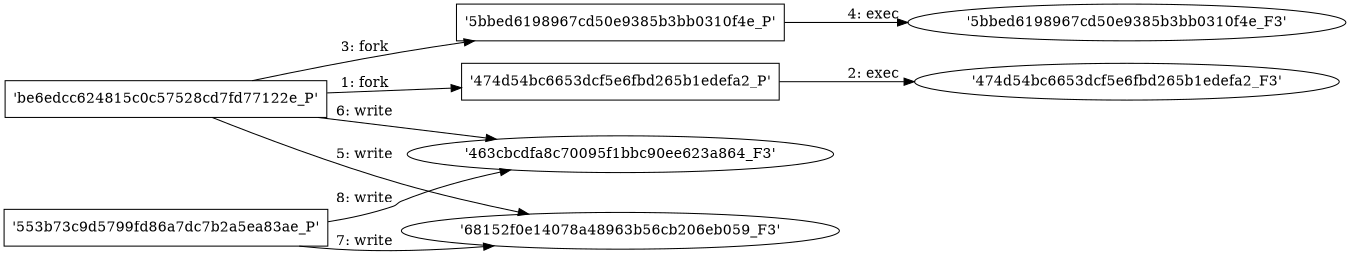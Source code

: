 digraph "D:\Learning\Paper\apt\基于CTI的攻击预警\Dataset\攻击图\ASGfromALLCTI\#AVGater vulnerability does not affect Windows Defender Antivirus, MSE, or SCEP.dot" {
rankdir="LR"
size="9"
fixedsize="false"
splines="true"
nodesep=0.3
ranksep=0
fontsize=10
overlap="scalexy"
engine= "neato"
	"'be6edcc624815c0c57528cd7fd77122e_P'" [node_type=Process shape=box]
	"'474d54bc6653dcf5e6fbd265b1edefa2_P'" [node_type=Process shape=box]
	"'be6edcc624815c0c57528cd7fd77122e_P'" -> "'474d54bc6653dcf5e6fbd265b1edefa2_P'" [label="1: fork"]
	"'474d54bc6653dcf5e6fbd265b1edefa2_P'" [node_type=Process shape=box]
	"'474d54bc6653dcf5e6fbd265b1edefa2_F3'" [node_type=File shape=ellipse]
	"'474d54bc6653dcf5e6fbd265b1edefa2_P'" -> "'474d54bc6653dcf5e6fbd265b1edefa2_F3'" [label="2: exec"]
	"'be6edcc624815c0c57528cd7fd77122e_P'" [node_type=Process shape=box]
	"'5bbed6198967cd50e9385b3bb0310f4e_P'" [node_type=Process shape=box]
	"'be6edcc624815c0c57528cd7fd77122e_P'" -> "'5bbed6198967cd50e9385b3bb0310f4e_P'" [label="3: fork"]
	"'5bbed6198967cd50e9385b3bb0310f4e_P'" [node_type=Process shape=box]
	"'5bbed6198967cd50e9385b3bb0310f4e_F3'" [node_type=File shape=ellipse]
	"'5bbed6198967cd50e9385b3bb0310f4e_P'" -> "'5bbed6198967cd50e9385b3bb0310f4e_F3'" [label="4: exec"]
	"'68152f0e14078a48963b56cb206eb059_F3'" [node_type=file shape=ellipse]
	"'be6edcc624815c0c57528cd7fd77122e_P'" [node_type=Process shape=box]
	"'be6edcc624815c0c57528cd7fd77122e_P'" -> "'68152f0e14078a48963b56cb206eb059_F3'" [label="5: write"]
	"'463cbcdfa8c70095f1bbc90ee623a864_F3'" [node_type=file shape=ellipse]
	"'be6edcc624815c0c57528cd7fd77122e_P'" [node_type=Process shape=box]
	"'be6edcc624815c0c57528cd7fd77122e_P'" -> "'463cbcdfa8c70095f1bbc90ee623a864_F3'" [label="6: write"]
	"'68152f0e14078a48963b56cb206eb059_F3'" [node_type=file shape=ellipse]
	"'553b73c9d5799fd86a7dc7b2a5ea83ae_P'" [node_type=Process shape=box]
	"'553b73c9d5799fd86a7dc7b2a5ea83ae_P'" -> "'68152f0e14078a48963b56cb206eb059_F3'" [label="7: write"]
	"'463cbcdfa8c70095f1bbc90ee623a864_F3'" [node_type=file shape=ellipse]
	"'553b73c9d5799fd86a7dc7b2a5ea83ae_P'" [node_type=Process shape=box]
	"'553b73c9d5799fd86a7dc7b2a5ea83ae_P'" -> "'463cbcdfa8c70095f1bbc90ee623a864_F3'" [label="8: write"]
}
